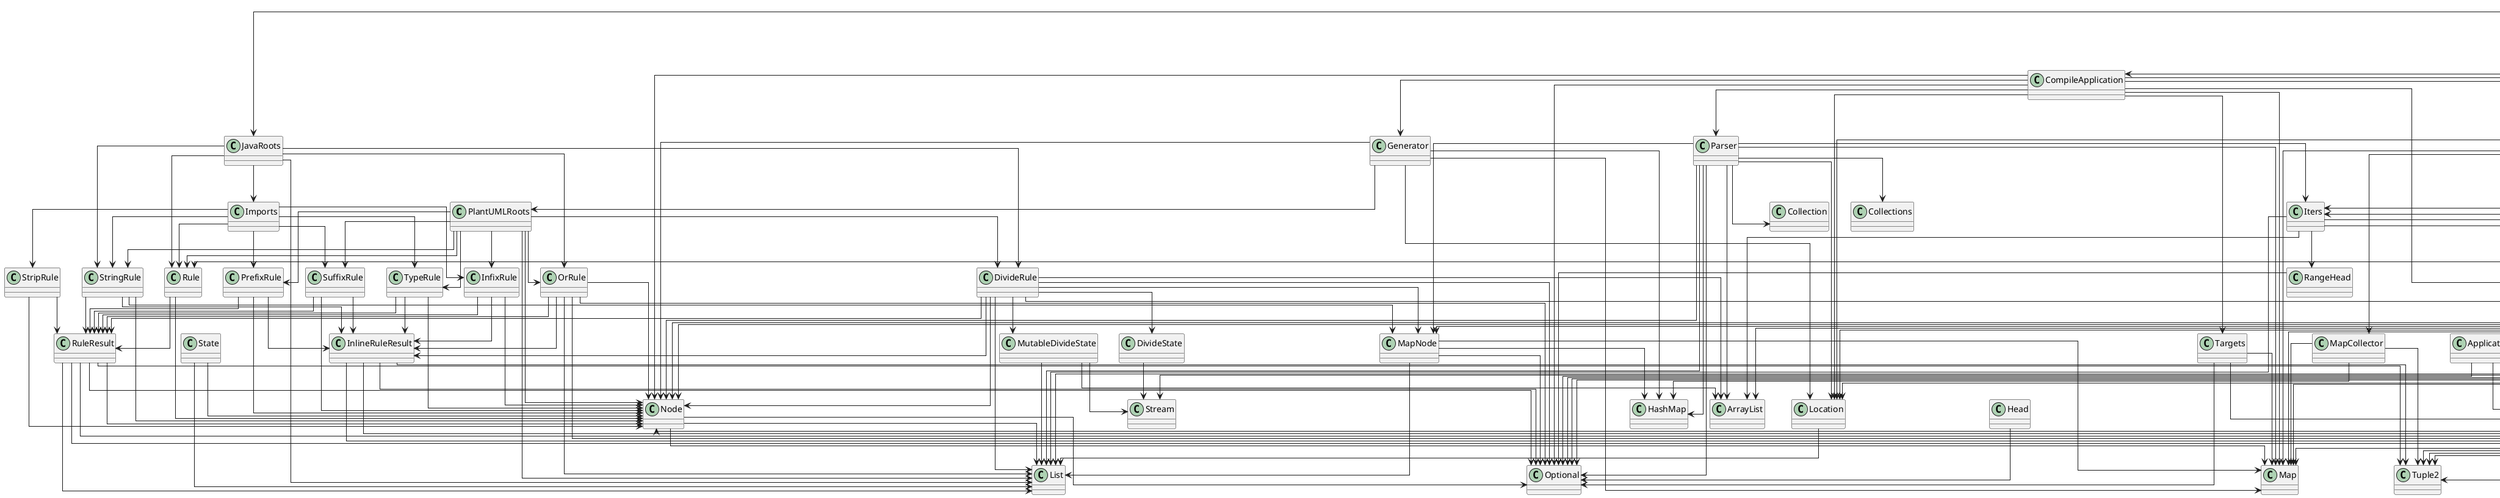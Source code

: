 @startuml
skinparam linetype ortho
class PlantUMLRoots
PlantUMLRoots --> Node
PlantUMLRoots --> DivideRule
PlantUMLRoots --> InfixRule
PlantUMLRoots --> OrRule
PlantUMLRoots --> PrefixRule
PlantUMLRoots --> Rule
PlantUMLRoots --> StringRule
PlantUMLRoots --> SuffixRule
PlantUMLRoots --> TypeRule
PlantUMLRoots --> List
class TypeRule
TypeRule --> Node
TypeRule --> InlineRuleResult
TypeRule --> RuleResult
class OrRule
OrRule --> Node
OrRule --> InlineRuleResult
OrRule --> RuleResult
OrRule --> List
OrRule --> Optional
OrRule --> Function
class Node
Node --> List
Node --> Map
Node --> Optional
class Rule
Rule --> Node
Rule --> RuleResult
class RuleResult
RuleResult --> Tuple2
RuleResult --> Node
RuleResult --> List
RuleResult --> Optional
RuleResult --> Function
RuleResult --> Supplier
class InlineRuleResult
InlineRuleResult --> Tuple2
InlineRuleResult --> Optional
InlineRuleResult --> Function
InlineRuleResult --> Supplier
class Sources
Sources --> Result
Sources --> IOException
Sources --> Set
class Iters
Iters --> RangeHead
Iters --> HeadedIter
Iters --> ArrayList
Iters --> List
Iters --> Set
class Parser
Parser --> Iters
Parser --> MapNode
Parser --> Node
Parser --> Location
Parser --> ArrayList
Parser --> Collection
Parser --> Collections
Parser --> HashMap
Parser --> List
Parser --> Map
Parser --> Optional
class SafeFiles
SafeFiles --> Err
SafeFiles --> Ok
SafeFiles --> Result
SafeFiles --> IOException
SafeFiles --> Files
SafeFiles --> Path
SafeFiles --> Optional
SafeFiles --> Set
SafeFiles --> Collectors
SafeFiles --> Stream
class Lexer
Lexer --> Result
Lexer --> Node
Lexer --> Location
Lexer --> Source
Lexer --> IOException
Lexer --> Map
Lexer --> Set
class Location
Location --> List
class StringRule
StringRule --> MapNode
StringRule --> Node
StringRule --> InlineRuleResult
StringRule --> RuleResult
class PathTargets
PathTargets --> SafeFiles
PathTargets --> Iters
PathTargets --> IOException
PathTargets --> Files
PathTargets --> Path
PathTargets --> Map
PathTargets --> Optional
class JavaRoots
JavaRoots --> Imports
JavaRoots --> DivideRule
JavaRoots --> OrRule
JavaRoots --> Rule
JavaRoots --> StringRule
JavaRoots --> List
class Head
Head --> Optional
class Tuple2
class StripRule
StripRule --> Node
StripRule --> RuleResult
class PathSources
PathSources --> SafeFiles
PathSources --> Result
PathSources --> IOException
PathSources --> Files
PathSources --> Path
PathSources --> Set
PathSources --> Collectors
class Ok
Ok --> Tuple2
Ok --> Function
Ok --> Supplier
class Iter
Iter --> Result
Iter --> Node
Iter --> Location
Iter --> IOException
Iter --> Map
Iter --> BiFunction
Iter --> Function
class Application
Application --> IOException
Application --> Optional
class State
State --> Node
State --> List
class RangeHead
RangeHead --> Optional
class DivideRule
DivideRule --> MapNode
DivideRule --> Node
DivideRule --> DivideState
DivideRule --> MutableDivideState
DivideRule --> InlineRuleResult
DivideRule --> RuleResult
DivideRule --> ArrayList
DivideRule --> List
DivideRule --> Optional
DivideRule --> Collectors
class Err
Err --> Tuple2
Err --> Function
Err --> Supplier
class Imports
Imports --> InfixRule
Imports --> PrefixRule
Imports --> Rule
Imports --> StringRule
Imports --> StripRule
Imports --> SuffixRule
Imports --> TypeRule
class RuleLexer
RuleLexer --> Tuple2
RuleLexer --> Iters
RuleLexer --> MapCollector
RuleLexer --> ResultCollector
RuleLexer --> Result
RuleLexer --> MapNode
RuleLexer --> Node
RuleLexer --> Rule
RuleLexer --> Location
RuleLexer --> Source
RuleLexer --> IOException
RuleLexer --> Map
RuleLexer --> Set
class SuffixRule
SuffixRule --> Node
SuffixRule --> InlineRuleResult
SuffixRule --> RuleResult
class Result
Result --> Tuple2
Result --> Function
Result --> Supplier
class Main
Main --> CompileApplication
Main --> JavaRoots
Main --> PathTargets
Main --> PathSources
Main --> Sources
Main --> RuleLexer
Main --> IOException
Main --> Paths
class Source
Source --> Result
Source --> IOException
class MapCollector
MapCollector --> Tuple2
MapCollector --> HashMap
MapCollector --> Map
class DivideState
DivideState --> Stream
class ResultCollector
ResultCollector --> Ok
ResultCollector --> Result
class Generator
Generator --> PlantUMLRoots
Generator --> Node
Generator --> Location
Generator --> HashMap
Generator --> Map
class HeadedIter
HeadedIter --> Collector
HeadedIter --> Iter
HeadedIter --> Ok
HeadedIter --> Result
HeadedIter --> Optional
HeadedIter --> BiFunction
HeadedIter --> Function
class PrefixRule
PrefixRule --> Node
PrefixRule --> InlineRuleResult
PrefixRule --> RuleResult
class InfixRule
InfixRule --> Node
InfixRule --> InlineRuleResult
InfixRule --> RuleResult
class MutableDivideState
MutableDivideState --> ArrayList
MutableDivideState --> List
MutableDivideState --> Stream
class CompileApplication
CompileApplication --> Node
CompileApplication --> Location
CompileApplication --> Sources
CompileApplication --> Targets
CompileApplication --> Generator
CompileApplication --> Lexer
CompileApplication --> Parser
CompileApplication --> IOException
CompileApplication --> Map
CompileApplication --> Optional
class Targets
Targets --> IOException
Targets --> Map
Targets --> Optional
class MapNode
MapNode --> HashMap
MapNode --> List
MapNode --> Map
MapNode --> Optional
class PathSource
PathSource --> SafeFiles
PathSource --> Result
PathSource --> IOException
PathSource --> Path
PathSource --> ArrayList
PathSource --> List
class Collector
@enduml
